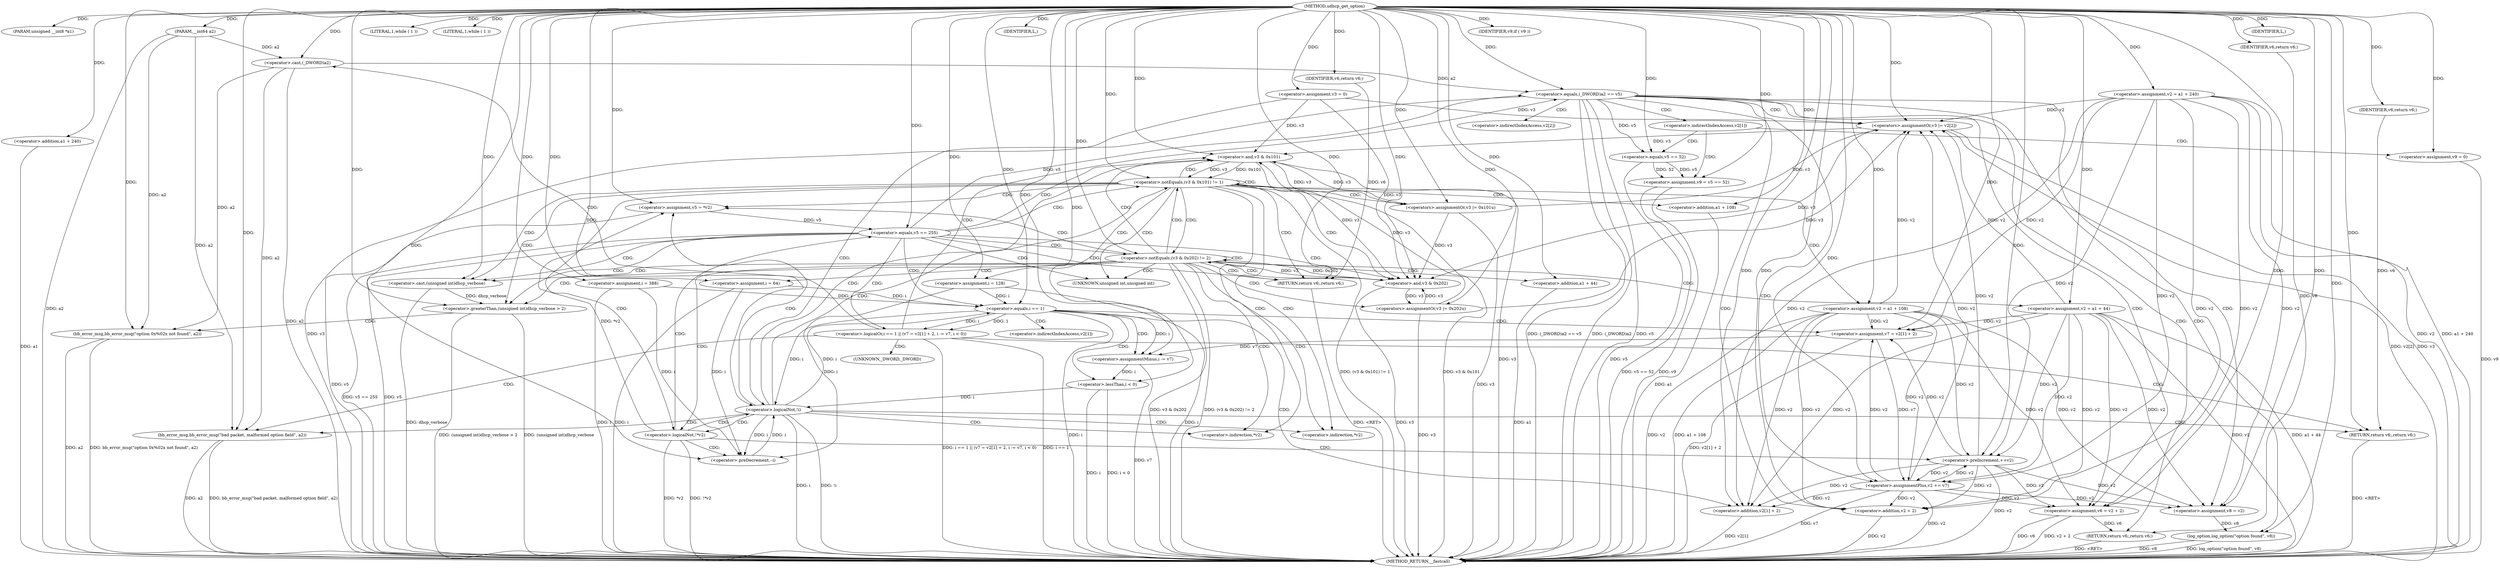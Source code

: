 digraph udhcp_get_option {  
"1000109" [label = "(METHOD,udhcp_get_option)" ]
"1000283" [label = "(METHOD_RETURN,__fastcall)" ]
"1000110" [label = "(PARAM,unsigned __int8 *a1)" ]
"1000111" [label = "(PARAM,__int64 a2)" ]
"1000121" [label = "(<operator>.assignment,v2 = a1 + 240)" ]
"1000123" [label = "(<operator>.addition,a1 + 240)" ]
"1000126" [label = "(<operator>.assignment,v3 = 0)" ]
"1000130" [label = "(<operator>.assignment,i = 388)" ]
"1000133" [label = "(<operator>.assignment,i = 64)" ]
"1000138" [label = "(LITERAL,1,while ( 1 ))" ]
"1000141" [label = "(LITERAL,1,while ( 1 ))" ]
"1000143" [label = "(<operator>.assignment,v5 = *v2)" ]
"1000148" [label = "(<operator>.logicalNot,!*v2)" ]
"1000152" [label = "(<operator>.preDecrement,--i)" ]
"1000154" [label = "(<operator>.preIncrement,++v2)" ]
"1000158" [label = "(<operator>.equals,v5 == 255)" ]
"1000163" [label = "(<operator>.logicalOr,i == 1 || (v7 = v2[1] + 2, i -= v7, i < 0))" ]
"1000164" [label = "(<operator>.equals,i == 1)" ]
"1000168" [label = "(<operator>.assignment,v7 = v2[1] + 2)" ]
"1000170" [label = "(<operator>.addition,v2[1] + 2)" ]
"1000176" [label = "(<operator>.assignmentMinus,i -= v7)" ]
"1000179" [label = "(<operator>.lessThan,i < 0)" ]
"1000184" [label = "(IDENTIFIER,L,)" ]
"1000185" [label = "(bb_error_msg,bb_error_msg(\"bad packet, malformed option field\", a2))" ]
"1000188" [label = "(RETURN,return v6;,return v6;)" ]
"1000189" [label = "(IDENTIFIER,v6,return v6;)" ]
"1000191" [label = "(<operator>.equals,(_DWORD)a2 == v5)" ]
"1000192" [label = "(<operator>.cast,(_DWORD)a2)" ]
"1000197" [label = "(<operator>.assignment,v8 = v2)" ]
"1000200" [label = "(<operator>.assignment,v6 = v2 + 2)" ]
"1000202" [label = "(<operator>.addition,v2 + 2)" ]
"1000205" [label = "(log_option,log_option(\"option found\", v8))" ]
"1000208" [label = "(RETURN,return v6;,return v6;)" ]
"1000209" [label = "(IDENTIFIER,v6,return v6;)" ]
"1000214" [label = "(<operator>.assignment,v9 = v5 == 52)" ]
"1000216" [label = "(<operator>.equals,v5 == 52)" ]
"1000220" [label = "(<operator>.assignment,v9 = 0)" ]
"1000224" [label = "(IDENTIFIER,v9,if ( v9 ))" ]
"1000225" [label = "(<operators>.assignmentOr,v3 |= v2[2])" ]
"1000230" [label = "(<operator>.assignmentPlus,v2 += v7)" ]
"1000235" [label = "(<operator>.logicalNot,!i)" ]
"1000239" [label = "(<operator>.notEquals,(v3 & 0x101) != 1)" ]
"1000240" [label = "(<operator>.and,v3 & 0x101)" ]
"1000245" [label = "(<operators>.assignmentOr,v3 |= 0x101u)" ]
"1000248" [label = "(<operator>.assignment,v2 = a1 + 108)" ]
"1000250" [label = "(<operator>.addition,a1 + 108)" ]
"1000253" [label = "(<operator>.assignment,i = 128)" ]
"1000257" [label = "(<operator>.notEquals,(v3 & 0x202) != 2)" ]
"1000258" [label = "(<operator>.and,v3 & 0x202)" ]
"1000263" [label = "(<operators>.assignmentOr,v3 |= 0x202u)" ]
"1000266" [label = "(<operator>.assignment,v2 = a1 + 44)" ]
"1000268" [label = "(<operator>.addition,a1 + 44)" ]
"1000271" [label = "(IDENTIFIER,L,)" ]
"1000273" [label = "(<operator>.greaterThan,(unsigned int)dhcp_verbose > 2)" ]
"1000274" [label = "(<operator>.cast,(unsigned int)dhcp_verbose)" ]
"1000278" [label = "(bb_error_msg,bb_error_msg(\"option 0x%02x not found\", a2))" ]
"1000281" [label = "(RETURN,return v6;,return v6;)" ]
"1000282" [label = "(IDENTIFIER,v6,return v6;)" ]
"1000145" [label = "(<operator>.indirection,*v2)" ]
"1000149" [label = "(<operator>.indirection,*v2)" ]
"1000171" [label = "(<operator>.indirectIndexAccess,v2[1])" ]
"1000193" [label = "(UNKNOWN,_DWORD,_DWORD)" ]
"1000211" [label = "(<operator>.indirectIndexAccess,v2[1])" ]
"1000227" [label = "(<operator>.indirectIndexAccess,v2[2])" ]
"1000275" [label = "(UNKNOWN,unsigned int,unsigned int)" ]
  "1000163" -> "1000283"  [ label = "DDG: i == 1"] 
  "1000230" -> "1000283"  [ label = "DDG: v2"] 
  "1000214" -> "1000283"  [ label = "DDG: v5 == 52"] 
  "1000250" -> "1000283"  [ label = "DDG: a1"] 
  "1000143" -> "1000283"  [ label = "DDG: v5"] 
  "1000266" -> "1000283"  [ label = "DDG: v2"] 
  "1000192" -> "1000283"  [ label = "DDG: a2"] 
  "1000205" -> "1000283"  [ label = "DDG: log_option(\"option found\", v8)"] 
  "1000191" -> "1000283"  [ label = "DDG: (_DWORD)a2 == v5"] 
  "1000202" -> "1000283"  [ label = "DDG: v2"] 
  "1000126" -> "1000283"  [ label = "DDG: v3"] 
  "1000163" -> "1000283"  [ label = "DDG: i == 1 || (v7 = v2[1] + 2, i -= v7, i < 0)"] 
  "1000239" -> "1000283"  [ label = "DDG: (v3 & 0x101) != 1"] 
  "1000258" -> "1000283"  [ label = "DDG: v3"] 
  "1000268" -> "1000283"  [ label = "DDG: a1"] 
  "1000123" -> "1000283"  [ label = "DDG: a1"] 
  "1000121" -> "1000283"  [ label = "DDG: v2"] 
  "1000257" -> "1000283"  [ label = "DDG: v3 & 0x202"] 
  "1000245" -> "1000283"  [ label = "DDG: v3"] 
  "1000216" -> "1000283"  [ label = "DDG: v5"] 
  "1000176" -> "1000283"  [ label = "DDG: v7"] 
  "1000220" -> "1000283"  [ label = "DDG: v9"] 
  "1000273" -> "1000283"  [ label = "DDG: (unsigned int)dhcp_verbose"] 
  "1000133" -> "1000283"  [ label = "DDG: i"] 
  "1000225" -> "1000283"  [ label = "DDG: v2[2]"] 
  "1000225" -> "1000283"  [ label = "DDG: v3"] 
  "1000240" -> "1000283"  [ label = "DDG: v3"] 
  "1000248" -> "1000283"  [ label = "DDG: a1 + 108"] 
  "1000266" -> "1000283"  [ label = "DDG: a1 + 44"] 
  "1000148" -> "1000283"  [ label = "DDG: *v2"] 
  "1000179" -> "1000283"  [ label = "DDG: i"] 
  "1000148" -> "1000283"  [ label = "DDG: !*v2"] 
  "1000235" -> "1000283"  [ label = "DDG: i"] 
  "1000154" -> "1000283"  [ label = "DDG: v2"] 
  "1000158" -> "1000283"  [ label = "DDG: v5 == 255"] 
  "1000214" -> "1000283"  [ label = "DDG: v9"] 
  "1000158" -> "1000283"  [ label = "DDG: v5"] 
  "1000230" -> "1000283"  [ label = "DDG: v7"] 
  "1000185" -> "1000283"  [ label = "DDG: bb_error_msg(\"bad packet, malformed option field\", a2)"] 
  "1000205" -> "1000283"  [ label = "DDG: v8"] 
  "1000130" -> "1000283"  [ label = "DDG: i"] 
  "1000248" -> "1000283"  [ label = "DDG: v2"] 
  "1000168" -> "1000283"  [ label = "DDG: v2[1] + 2"] 
  "1000257" -> "1000283"  [ label = "DDG: (v3 & 0x202) != 2"] 
  "1000170" -> "1000283"  [ label = "DDG: v2[1]"] 
  "1000191" -> "1000283"  [ label = "DDG: (_DWORD)a2"] 
  "1000278" -> "1000283"  [ label = "DDG: a2"] 
  "1000200" -> "1000283"  [ label = "DDG: v6"] 
  "1000185" -> "1000283"  [ label = "DDG: a2"] 
  "1000273" -> "1000283"  [ label = "DDG: (unsigned int)dhcp_verbose > 2"] 
  "1000179" -> "1000283"  [ label = "DDG: i < 0"] 
  "1000278" -> "1000283"  [ label = "DDG: bb_error_msg(\"option 0x%02x not found\", a2)"] 
  "1000263" -> "1000283"  [ label = "DDG: v3"] 
  "1000253" -> "1000283"  [ label = "DDG: i"] 
  "1000111" -> "1000283"  [ label = "DDG: a2"] 
  "1000191" -> "1000283"  [ label = "DDG: v5"] 
  "1000274" -> "1000283"  [ label = "DDG: dhcp_verbose"] 
  "1000200" -> "1000283"  [ label = "DDG: v2 + 2"] 
  "1000239" -> "1000283"  [ label = "DDG: v3 & 0x101"] 
  "1000121" -> "1000283"  [ label = "DDG: a1 + 240"] 
  "1000164" -> "1000283"  [ label = "DDG: i"] 
  "1000235" -> "1000283"  [ label = "DDG: !i"] 
  "1000188" -> "1000283"  [ label = "DDG: <RET>"] 
  "1000208" -> "1000283"  [ label = "DDG: <RET>"] 
  "1000281" -> "1000283"  [ label = "DDG: <RET>"] 
  "1000109" -> "1000110"  [ label = "DDG: "] 
  "1000109" -> "1000111"  [ label = "DDG: "] 
  "1000109" -> "1000121"  [ label = "DDG: "] 
  "1000109" -> "1000123"  [ label = "DDG: "] 
  "1000109" -> "1000126"  [ label = "DDG: "] 
  "1000109" -> "1000130"  [ label = "DDG: "] 
  "1000109" -> "1000133"  [ label = "DDG: "] 
  "1000109" -> "1000138"  [ label = "DDG: "] 
  "1000109" -> "1000141"  [ label = "DDG: "] 
  "1000148" -> "1000143"  [ label = "DDG: *v2"] 
  "1000109" -> "1000143"  [ label = "DDG: "] 
  "1000133" -> "1000152"  [ label = "DDG: i"] 
  "1000235" -> "1000152"  [ label = "DDG: i"] 
  "1000130" -> "1000152"  [ label = "DDG: i"] 
  "1000253" -> "1000152"  [ label = "DDG: i"] 
  "1000109" -> "1000152"  [ label = "DDG: "] 
  "1000266" -> "1000154"  [ label = "DDG: v2"] 
  "1000121" -> "1000154"  [ label = "DDG: v2"] 
  "1000248" -> "1000154"  [ label = "DDG: v2"] 
  "1000230" -> "1000154"  [ label = "DDG: v2"] 
  "1000109" -> "1000154"  [ label = "DDG: "] 
  "1000143" -> "1000158"  [ label = "DDG: v5"] 
  "1000109" -> "1000158"  [ label = "DDG: "] 
  "1000164" -> "1000163"  [ label = "DDG: i"] 
  "1000164" -> "1000163"  [ label = "DDG: 1"] 
  "1000133" -> "1000164"  [ label = "DDG: i"] 
  "1000235" -> "1000164"  [ label = "DDG: i"] 
  "1000130" -> "1000164"  [ label = "DDG: i"] 
  "1000253" -> "1000164"  [ label = "DDG: i"] 
  "1000109" -> "1000164"  [ label = "DDG: "] 
  "1000266" -> "1000168"  [ label = "DDG: v2"] 
  "1000121" -> "1000168"  [ label = "DDG: v2"] 
  "1000154" -> "1000168"  [ label = "DDG: v2"] 
  "1000248" -> "1000168"  [ label = "DDG: v2"] 
  "1000230" -> "1000168"  [ label = "DDG: v2"] 
  "1000109" -> "1000168"  [ label = "DDG: "] 
  "1000266" -> "1000170"  [ label = "DDG: v2"] 
  "1000121" -> "1000170"  [ label = "DDG: v2"] 
  "1000154" -> "1000170"  [ label = "DDG: v2"] 
  "1000248" -> "1000170"  [ label = "DDG: v2"] 
  "1000230" -> "1000170"  [ label = "DDG: v2"] 
  "1000109" -> "1000170"  [ label = "DDG: "] 
  "1000168" -> "1000176"  [ label = "DDG: v7"] 
  "1000109" -> "1000176"  [ label = "DDG: "] 
  "1000164" -> "1000176"  [ label = "DDG: i"] 
  "1000176" -> "1000179"  [ label = "DDG: i"] 
  "1000109" -> "1000179"  [ label = "DDG: "] 
  "1000109" -> "1000184"  [ label = "DDG: "] 
  "1000109" -> "1000185"  [ label = "DDG: "] 
  "1000192" -> "1000185"  [ label = "DDG: a2"] 
  "1000111" -> "1000185"  [ label = "DDG: a2"] 
  "1000189" -> "1000188"  [ label = "DDG: v6"] 
  "1000109" -> "1000188"  [ label = "DDG: "] 
  "1000109" -> "1000189"  [ label = "DDG: "] 
  "1000192" -> "1000191"  [ label = "DDG: a2"] 
  "1000111" -> "1000192"  [ label = "DDG: a2"] 
  "1000109" -> "1000192"  [ label = "DDG: "] 
  "1000158" -> "1000191"  [ label = "DDG: v5"] 
  "1000109" -> "1000191"  [ label = "DDG: "] 
  "1000266" -> "1000197"  [ label = "DDG: v2"] 
  "1000121" -> "1000197"  [ label = "DDG: v2"] 
  "1000154" -> "1000197"  [ label = "DDG: v2"] 
  "1000248" -> "1000197"  [ label = "DDG: v2"] 
  "1000230" -> "1000197"  [ label = "DDG: v2"] 
  "1000109" -> "1000197"  [ label = "DDG: "] 
  "1000109" -> "1000200"  [ label = "DDG: "] 
  "1000266" -> "1000200"  [ label = "DDG: v2"] 
  "1000121" -> "1000200"  [ label = "DDG: v2"] 
  "1000154" -> "1000200"  [ label = "DDG: v2"] 
  "1000248" -> "1000200"  [ label = "DDG: v2"] 
  "1000230" -> "1000200"  [ label = "DDG: v2"] 
  "1000109" -> "1000202"  [ label = "DDG: "] 
  "1000266" -> "1000202"  [ label = "DDG: v2"] 
  "1000121" -> "1000202"  [ label = "DDG: v2"] 
  "1000154" -> "1000202"  [ label = "DDG: v2"] 
  "1000248" -> "1000202"  [ label = "DDG: v2"] 
  "1000230" -> "1000202"  [ label = "DDG: v2"] 
  "1000109" -> "1000205"  [ label = "DDG: "] 
  "1000197" -> "1000205"  [ label = "DDG: v8"] 
  "1000209" -> "1000208"  [ label = "DDG: v6"] 
  "1000200" -> "1000208"  [ label = "DDG: v6"] 
  "1000109" -> "1000209"  [ label = "DDG: "] 
  "1000216" -> "1000214"  [ label = "DDG: v5"] 
  "1000216" -> "1000214"  [ label = "DDG: 52"] 
  "1000109" -> "1000214"  [ label = "DDG: "] 
  "1000191" -> "1000216"  [ label = "DDG: v5"] 
  "1000109" -> "1000216"  [ label = "DDG: "] 
  "1000109" -> "1000220"  [ label = "DDG: "] 
  "1000109" -> "1000224"  [ label = "DDG: "] 
  "1000266" -> "1000225"  [ label = "DDG: v2"] 
  "1000121" -> "1000225"  [ label = "DDG: v2"] 
  "1000154" -> "1000225"  [ label = "DDG: v2"] 
  "1000248" -> "1000225"  [ label = "DDG: v2"] 
  "1000230" -> "1000225"  [ label = "DDG: v2"] 
  "1000126" -> "1000225"  [ label = "DDG: v3"] 
  "1000245" -> "1000225"  [ label = "DDG: v3"] 
  "1000263" -> "1000225"  [ label = "DDG: v3"] 
  "1000109" -> "1000225"  [ label = "DDG: "] 
  "1000109" -> "1000230"  [ label = "DDG: "] 
  "1000168" -> "1000230"  [ label = "DDG: v7"] 
  "1000266" -> "1000230"  [ label = "DDG: v2"] 
  "1000121" -> "1000230"  [ label = "DDG: v2"] 
  "1000154" -> "1000230"  [ label = "DDG: v2"] 
  "1000248" -> "1000230"  [ label = "DDG: v2"] 
  "1000152" -> "1000235"  [ label = "DDG: i"] 
  "1000179" -> "1000235"  [ label = "DDG: i"] 
  "1000164" -> "1000235"  [ label = "DDG: i"] 
  "1000109" -> "1000235"  [ label = "DDG: "] 
  "1000240" -> "1000239"  [ label = "DDG: v3"] 
  "1000240" -> "1000239"  [ label = "DDG: 0x101"] 
  "1000126" -> "1000240"  [ label = "DDG: v3"] 
  "1000245" -> "1000240"  [ label = "DDG: v3"] 
  "1000225" -> "1000240"  [ label = "DDG: v3"] 
  "1000263" -> "1000240"  [ label = "DDG: v3"] 
  "1000109" -> "1000240"  [ label = "DDG: "] 
  "1000109" -> "1000239"  [ label = "DDG: "] 
  "1000109" -> "1000245"  [ label = "DDG: "] 
  "1000240" -> "1000245"  [ label = "DDG: v3"] 
  "1000109" -> "1000248"  [ label = "DDG: "] 
  "1000109" -> "1000250"  [ label = "DDG: "] 
  "1000109" -> "1000253"  [ label = "DDG: "] 
  "1000258" -> "1000257"  [ label = "DDG: v3"] 
  "1000258" -> "1000257"  [ label = "DDG: 0x202"] 
  "1000126" -> "1000258"  [ label = "DDG: v3"] 
  "1000245" -> "1000258"  [ label = "DDG: v3"] 
  "1000263" -> "1000258"  [ label = "DDG: v3"] 
  "1000225" -> "1000258"  [ label = "DDG: v3"] 
  "1000240" -> "1000258"  [ label = "DDG: v3"] 
  "1000109" -> "1000258"  [ label = "DDG: "] 
  "1000109" -> "1000257"  [ label = "DDG: "] 
  "1000109" -> "1000263"  [ label = "DDG: "] 
  "1000258" -> "1000263"  [ label = "DDG: v3"] 
  "1000109" -> "1000266"  [ label = "DDG: "] 
  "1000109" -> "1000268"  [ label = "DDG: "] 
  "1000109" -> "1000271"  [ label = "DDG: "] 
  "1000274" -> "1000273"  [ label = "DDG: dhcp_verbose"] 
  "1000109" -> "1000274"  [ label = "DDG: "] 
  "1000109" -> "1000273"  [ label = "DDG: "] 
  "1000109" -> "1000278"  [ label = "DDG: "] 
  "1000192" -> "1000278"  [ label = "DDG: a2"] 
  "1000111" -> "1000278"  [ label = "DDG: a2"] 
  "1000282" -> "1000281"  [ label = "DDG: v6"] 
  "1000109" -> "1000281"  [ label = "DDG: "] 
  "1000109" -> "1000282"  [ label = "DDG: "] 
  "1000148" -> "1000235"  [ label = "CDG: "] 
  "1000148" -> "1000158"  [ label = "CDG: "] 
  "1000148" -> "1000154"  [ label = "CDG: "] 
  "1000148" -> "1000152"  [ label = "CDG: "] 
  "1000158" -> "1000164"  [ label = "CDG: "] 
  "1000158" -> "1000163"  [ label = "CDG: "] 
  "1000158" -> "1000240"  [ label = "CDG: "] 
  "1000158" -> "1000239"  [ label = "CDG: "] 
  "1000158" -> "1000258"  [ label = "CDG: "] 
  "1000158" -> "1000257"  [ label = "CDG: "] 
  "1000158" -> "1000281"  [ label = "CDG: "] 
  "1000158" -> "1000275"  [ label = "CDG: "] 
  "1000158" -> "1000274"  [ label = "CDG: "] 
  "1000158" -> "1000273"  [ label = "CDG: "] 
  "1000163" -> "1000192"  [ label = "CDG: "] 
  "1000163" -> "1000191"  [ label = "CDG: "] 
  "1000163" -> "1000188"  [ label = "CDG: "] 
  "1000163" -> "1000185"  [ label = "CDG: "] 
  "1000163" -> "1000193"  [ label = "CDG: "] 
  "1000164" -> "1000176"  [ label = "CDG: "] 
  "1000164" -> "1000171"  [ label = "CDG: "] 
  "1000164" -> "1000170"  [ label = "CDG: "] 
  "1000164" -> "1000168"  [ label = "CDG: "] 
  "1000164" -> "1000179"  [ label = "CDG: "] 
  "1000191" -> "1000208"  [ label = "CDG: "] 
  "1000191" -> "1000205"  [ label = "CDG: "] 
  "1000191" -> "1000202"  [ label = "CDG: "] 
  "1000191" -> "1000200"  [ label = "CDG: "] 
  "1000191" -> "1000197"  [ label = "CDG: "] 
  "1000191" -> "1000211"  [ label = "CDG: "] 
  "1000191" -> "1000235"  [ label = "CDG: "] 
  "1000191" -> "1000230"  [ label = "CDG: "] 
  "1000191" -> "1000227"  [ label = "CDG: "] 
  "1000191" -> "1000225"  [ label = "CDG: "] 
  "1000211" -> "1000220"  [ label = "CDG: "] 
  "1000211" -> "1000216"  [ label = "CDG: "] 
  "1000211" -> "1000214"  [ label = "CDG: "] 
  "1000235" -> "1000188"  [ label = "CDG: "] 
  "1000235" -> "1000185"  [ label = "CDG: "] 
  "1000235" -> "1000240"  [ label = "CDG: "] 
  "1000235" -> "1000239"  [ label = "CDG: "] 
  "1000235" -> "1000143"  [ label = "CDG: "] 
  "1000235" -> "1000149"  [ label = "CDG: "] 
  "1000235" -> "1000148"  [ label = "CDG: "] 
  "1000235" -> "1000145"  [ label = "CDG: "] 
  "1000239" -> "1000253"  [ label = "CDG: "] 
  "1000239" -> "1000250"  [ label = "CDG: "] 
  "1000239" -> "1000248"  [ label = "CDG: "] 
  "1000239" -> "1000245"  [ label = "CDG: "] 
  "1000239" -> "1000258"  [ label = "CDG: "] 
  "1000239" -> "1000257"  [ label = "CDG: "] 
  "1000239" -> "1000281"  [ label = "CDG: "] 
  "1000239" -> "1000275"  [ label = "CDG: "] 
  "1000239" -> "1000274"  [ label = "CDG: "] 
  "1000239" -> "1000273"  [ label = "CDG: "] 
  "1000239" -> "1000240"  [ label = "CDG: "] 
  "1000239" -> "1000239"  [ label = "CDG: "] 
  "1000239" -> "1000143"  [ label = "CDG: "] 
  "1000239" -> "1000149"  [ label = "CDG: "] 
  "1000239" -> "1000148"  [ label = "CDG: "] 
  "1000239" -> "1000145"  [ label = "CDG: "] 
  "1000257" -> "1000268"  [ label = "CDG: "] 
  "1000257" -> "1000266"  [ label = "CDG: "] 
  "1000257" -> "1000263"  [ label = "CDG: "] 
  "1000257" -> "1000281"  [ label = "CDG: "] 
  "1000257" -> "1000275"  [ label = "CDG: "] 
  "1000257" -> "1000274"  [ label = "CDG: "] 
  "1000257" -> "1000273"  [ label = "CDG: "] 
  "1000257" -> "1000133"  [ label = "CDG: "] 
  "1000257" -> "1000258"  [ label = "CDG: "] 
  "1000257" -> "1000257"  [ label = "CDG: "] 
  "1000257" -> "1000240"  [ label = "CDG: "] 
  "1000257" -> "1000239"  [ label = "CDG: "] 
  "1000257" -> "1000143"  [ label = "CDG: "] 
  "1000257" -> "1000149"  [ label = "CDG: "] 
  "1000257" -> "1000148"  [ label = "CDG: "] 
  "1000257" -> "1000145"  [ label = "CDG: "] 
  "1000273" -> "1000278"  [ label = "CDG: "] 
}
